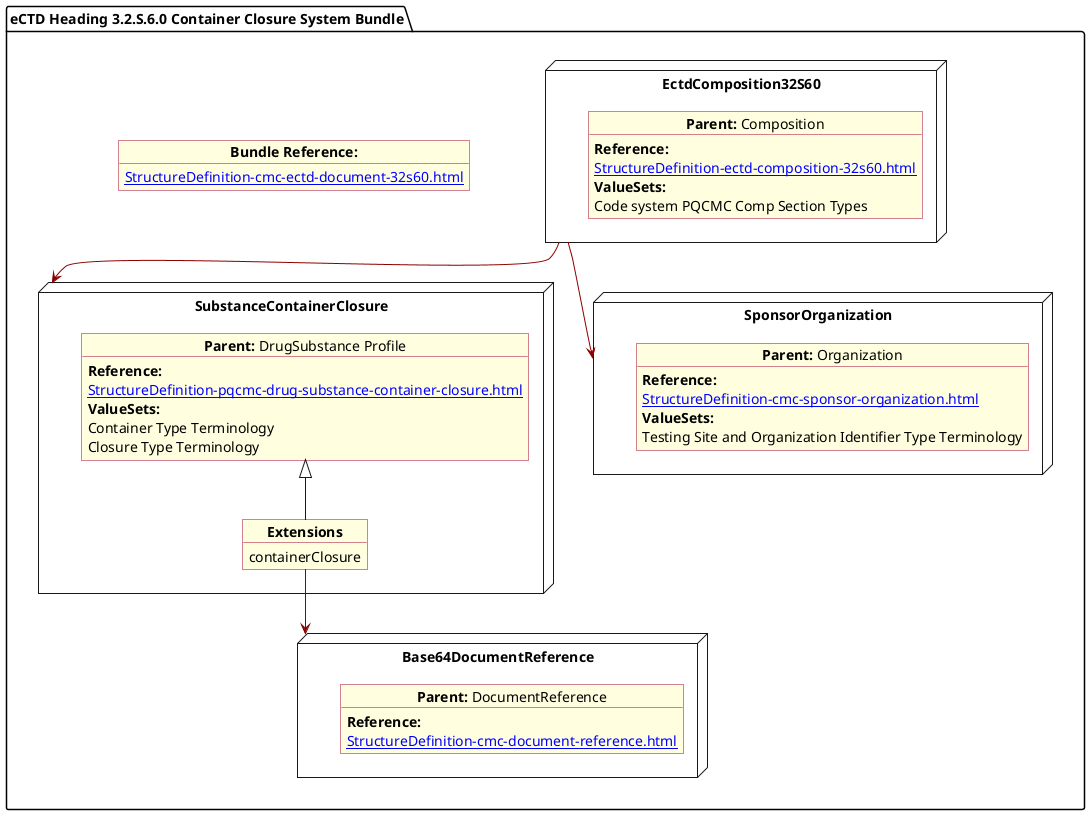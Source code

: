 @startuml SubstanceContainer
allowmixing
'Mixed model of use case and object
skinparam svgDimensionStyle false
skinparam ObjectBackgroundColor LightYellow
skinparam ObjectBorderColor #A80036
skinparam activityDiamondBorderColor #A80036
skinparam activityDiamondBackgroundColor lawnGreen
skinparam ClassBorderThickness 4

package "eCTD Heading 3.2.S.6.0 Container Closure System Bundle" as NODES {

  object "**Bundle Reference:**" as objbun {
    [[StructureDefinition-cmc-ectd-document-32s60.html]]
  }


  node "EctdComposition32S60" as N1 {

    object "**Parent:** Composition" as obj1 {
      **Reference:**
      [[StructureDefinition-ectd-composition-32s60.html]]
      **ValueSets:**
      Code system PQCMC Comp Section Types
    }

  }
  node "SubstanceContainerClosure" as N21 {

    object "**Parent:** DrugSubstance Profile" as obj22 {
      **Reference:**
      [[StructureDefinition-pqcmc-drug-substance-container-closure.html]]
      **ValueSets:**
      Container Type Terminology
      Closure Type Terminology
    }
    object "**Extensions**" as objEx {
      containerClosure
    }
    obj22 <|-- objEx
  }
  node "Base64DocumentReference" as NB64 {

    object "**Parent:** DocumentReference"  as obj64 {

      **Reference:**
      [[StructureDefinition-cmc-document-reference.html]]
    }

  }
  node "SponsorOrganization" as NSO {

    object "**Parent:** Organization" as objAu {
      **Reference:**
      [[StructureDefinition-cmc-sponsor-organization.html]]
      **ValueSets:**
      Testing Site and Organization Identifier Type Terminology
    }
  }
}

N1 -[#darkred]-> N21
N1 -[#darkred]-> NSO
objEx -[#darkred]-> NB64
@enduml